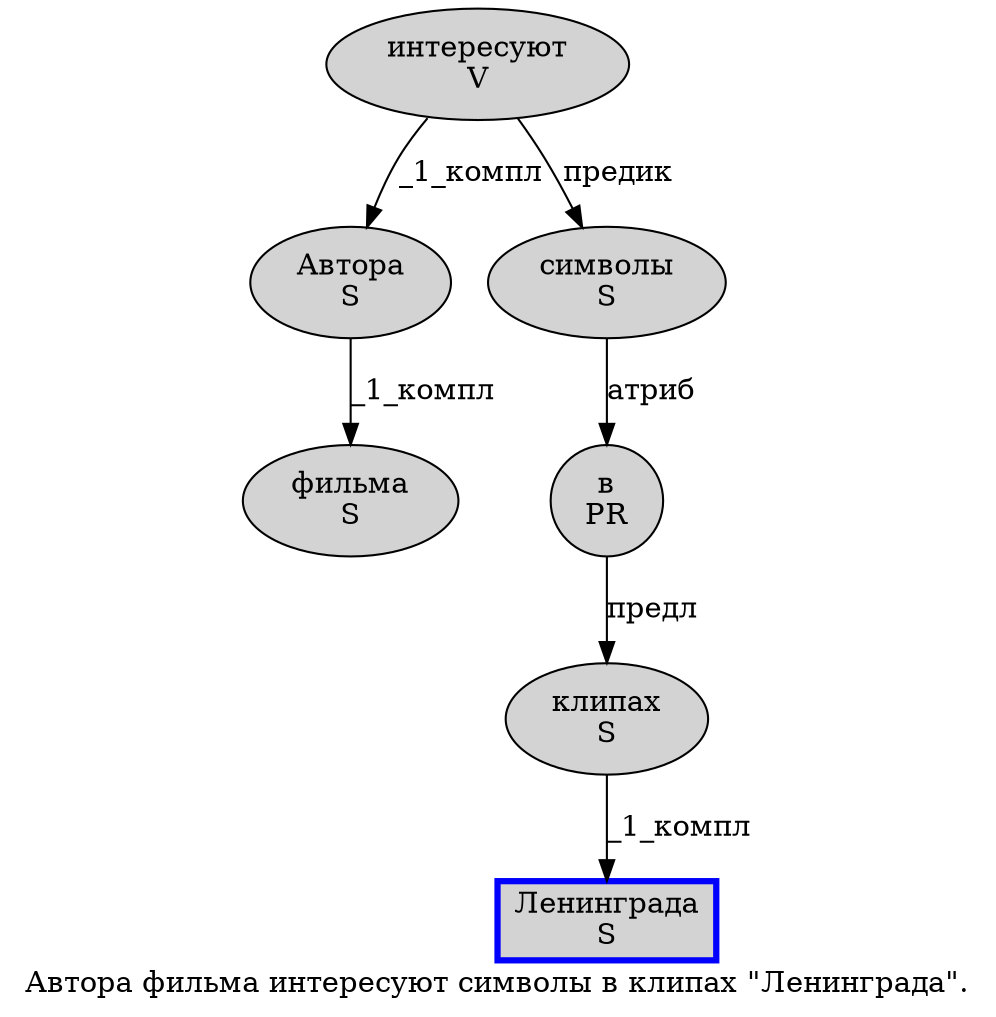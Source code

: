 digraph SENTENCE_1319 {
	graph [label="Автора фильма интересуют символы в клипах \"Ленинграда\"."]
	node [style=filled]
		0 [label="Автора
S" color="" fillcolor=lightgray penwidth=1 shape=ellipse]
		1 [label="фильма
S" color="" fillcolor=lightgray penwidth=1 shape=ellipse]
		2 [label="интересуют
V" color="" fillcolor=lightgray penwidth=1 shape=ellipse]
		3 [label="символы
S" color="" fillcolor=lightgray penwidth=1 shape=ellipse]
		4 [label="в
PR" color="" fillcolor=lightgray penwidth=1 shape=ellipse]
		5 [label="клипах
S" color="" fillcolor=lightgray penwidth=1 shape=ellipse]
		7 [label="Ленинграда
S" color=blue fillcolor=lightgray penwidth=3 shape=box]
			5 -> 7 [label="_1_компл"]
			0 -> 1 [label="_1_компл"]
			4 -> 5 [label="предл"]
			3 -> 4 [label="атриб"]
			2 -> 0 [label="_1_компл"]
			2 -> 3 [label="предик"]
}